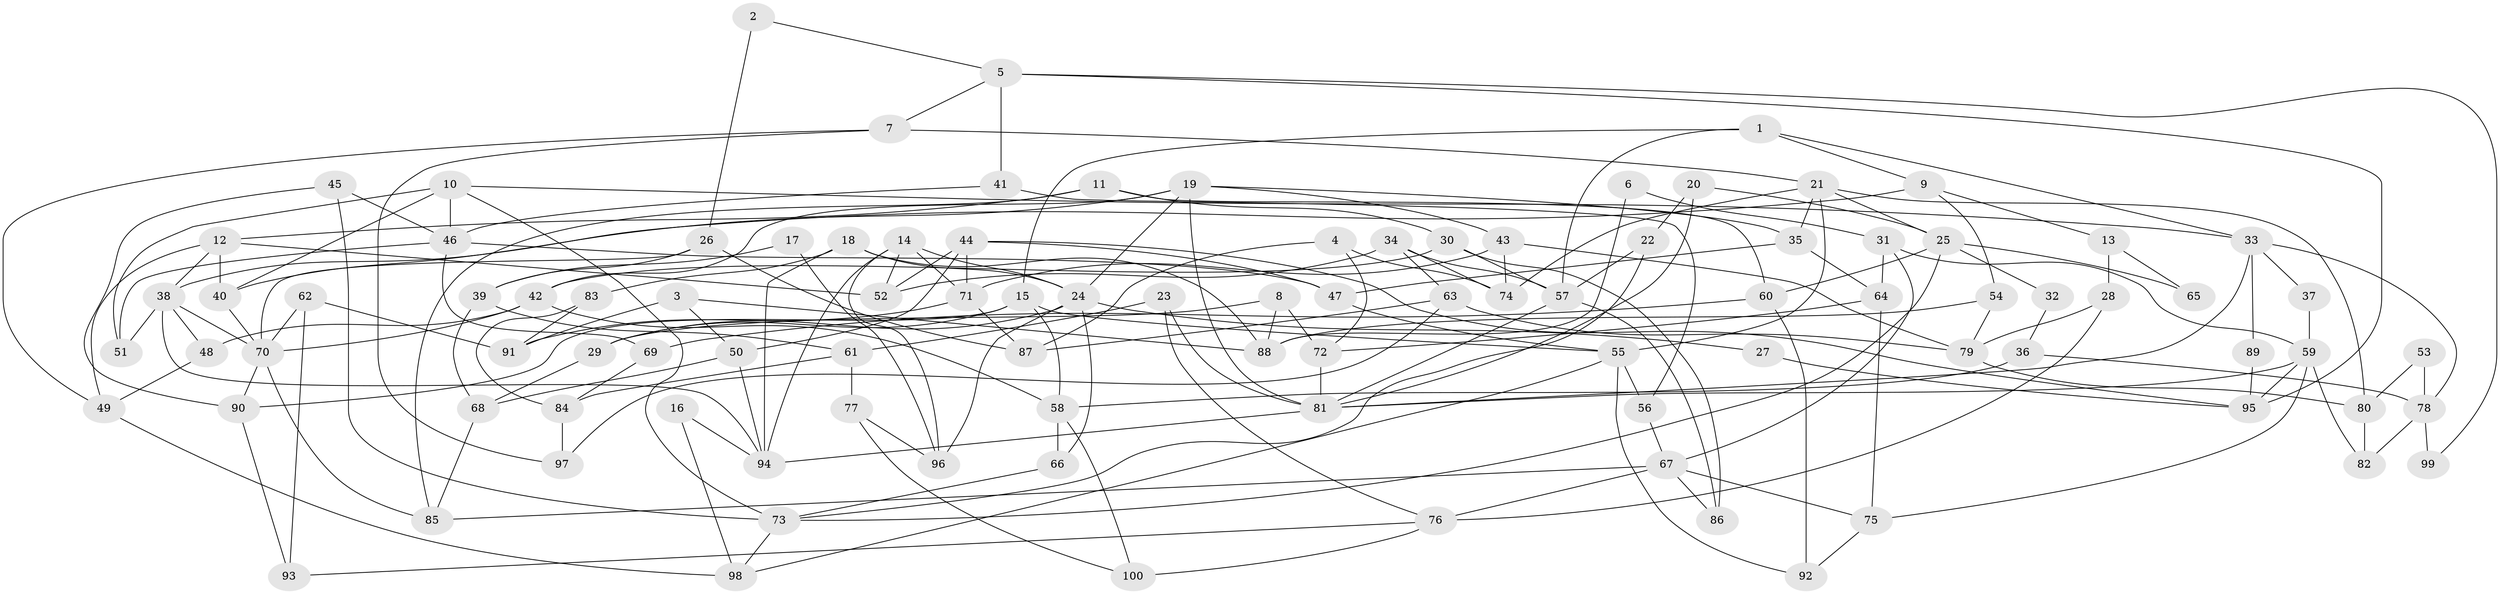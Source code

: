 // Generated by graph-tools (version 1.1) at 2025/38/02/21/25 10:38:59]
// undirected, 100 vertices, 200 edges
graph export_dot {
graph [start="1"]
  node [color=gray90,style=filled];
  1;
  2;
  3;
  4;
  5;
  6;
  7;
  8;
  9;
  10;
  11;
  12;
  13;
  14;
  15;
  16;
  17;
  18;
  19;
  20;
  21;
  22;
  23;
  24;
  25;
  26;
  27;
  28;
  29;
  30;
  31;
  32;
  33;
  34;
  35;
  36;
  37;
  38;
  39;
  40;
  41;
  42;
  43;
  44;
  45;
  46;
  47;
  48;
  49;
  50;
  51;
  52;
  53;
  54;
  55;
  56;
  57;
  58;
  59;
  60;
  61;
  62;
  63;
  64;
  65;
  66;
  67;
  68;
  69;
  70;
  71;
  72;
  73;
  74;
  75;
  76;
  77;
  78;
  79;
  80;
  81;
  82;
  83;
  84;
  85;
  86;
  87;
  88;
  89;
  90;
  91;
  92;
  93;
  94;
  95;
  96;
  97;
  98;
  99;
  100;
  1 -- 15;
  1 -- 57;
  1 -- 9;
  1 -- 33;
  2 -- 26;
  2 -- 5;
  3 -- 50;
  3 -- 88;
  3 -- 91;
  4 -- 87;
  4 -- 72;
  4 -- 74;
  5 -- 7;
  5 -- 95;
  5 -- 41;
  5 -- 99;
  6 -- 88;
  6 -- 31;
  7 -- 21;
  7 -- 49;
  7 -- 97;
  8 -- 72;
  8 -- 29;
  8 -- 88;
  9 -- 54;
  9 -- 13;
  9 -- 38;
  10 -- 46;
  10 -- 40;
  10 -- 33;
  10 -- 51;
  10 -- 73;
  11 -- 85;
  11 -- 12;
  11 -- 30;
  11 -- 60;
  12 -- 38;
  12 -- 52;
  12 -- 40;
  12 -- 49;
  13 -- 28;
  13 -- 65;
  14 -- 96;
  14 -- 24;
  14 -- 52;
  14 -- 71;
  14 -- 94;
  15 -- 58;
  15 -- 55;
  15 -- 29;
  15 -- 90;
  16 -- 98;
  16 -- 94;
  17 -- 96;
  17 -- 39;
  18 -- 83;
  18 -- 94;
  18 -- 24;
  18 -- 88;
  19 -- 42;
  19 -- 81;
  19 -- 24;
  19 -- 35;
  19 -- 40;
  19 -- 43;
  20 -- 81;
  20 -- 22;
  20 -- 25;
  21 -- 35;
  21 -- 55;
  21 -- 25;
  21 -- 74;
  21 -- 80;
  22 -- 73;
  22 -- 57;
  23 -- 81;
  23 -- 76;
  23 -- 61;
  24 -- 27;
  24 -- 29;
  24 -- 66;
  24 -- 96;
  25 -- 32;
  25 -- 60;
  25 -- 65;
  25 -- 73;
  26 -- 39;
  26 -- 70;
  26 -- 87;
  27 -- 95;
  28 -- 79;
  28 -- 76;
  29 -- 68;
  30 -- 57;
  30 -- 42;
  30 -- 86;
  31 -- 59;
  31 -- 67;
  31 -- 64;
  32 -- 36;
  33 -- 37;
  33 -- 78;
  33 -- 81;
  33 -- 89;
  34 -- 57;
  34 -- 74;
  34 -- 52;
  34 -- 63;
  35 -- 47;
  35 -- 64;
  36 -- 58;
  36 -- 78;
  37 -- 59;
  38 -- 94;
  38 -- 48;
  38 -- 51;
  38 -- 70;
  39 -- 61;
  39 -- 68;
  40 -- 70;
  41 -- 46;
  41 -- 56;
  42 -- 70;
  42 -- 48;
  42 -- 58;
  43 -- 74;
  43 -- 71;
  43 -- 79;
  44 -- 71;
  44 -- 52;
  44 -- 47;
  44 -- 50;
  44 -- 95;
  45 -- 73;
  45 -- 90;
  45 -- 46;
  46 -- 51;
  46 -- 47;
  46 -- 69;
  47 -- 55;
  48 -- 49;
  49 -- 98;
  50 -- 68;
  50 -- 94;
  53 -- 80;
  53 -- 78;
  54 -- 88;
  54 -- 79;
  55 -- 98;
  55 -- 56;
  55 -- 92;
  56 -- 67;
  57 -- 86;
  57 -- 81;
  58 -- 66;
  58 -- 100;
  59 -- 81;
  59 -- 75;
  59 -- 82;
  59 -- 95;
  60 -- 69;
  60 -- 92;
  61 -- 84;
  61 -- 77;
  62 -- 70;
  62 -- 91;
  62 -- 93;
  63 -- 87;
  63 -- 79;
  63 -- 97;
  64 -- 72;
  64 -- 75;
  66 -- 73;
  67 -- 75;
  67 -- 76;
  67 -- 85;
  67 -- 86;
  68 -- 85;
  69 -- 84;
  70 -- 85;
  70 -- 90;
  71 -- 87;
  71 -- 91;
  72 -- 81;
  73 -- 98;
  75 -- 92;
  76 -- 93;
  76 -- 100;
  77 -- 100;
  77 -- 96;
  78 -- 82;
  78 -- 99;
  79 -- 80;
  80 -- 82;
  81 -- 94;
  83 -- 84;
  83 -- 91;
  84 -- 97;
  89 -- 95;
  90 -- 93;
}
